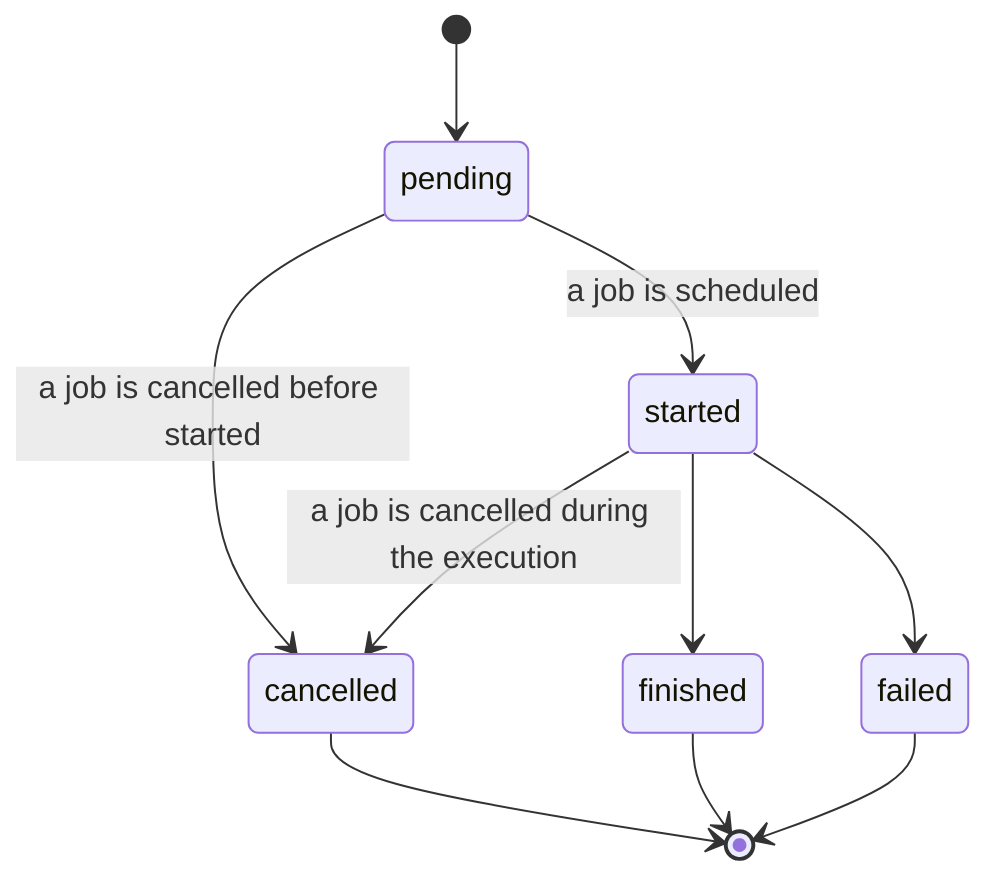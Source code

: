 stateDiagram-v2

    [*] --> pending
    pending --> started: a job is scheduled
    pending --> cancelled: a job is cancelled before started
    started --> cancelled: a job is cancelled during the execution
    started --> finished
    started --> failed
    cancelled --> [*]
    finished --> [*]
    failed --> [*]